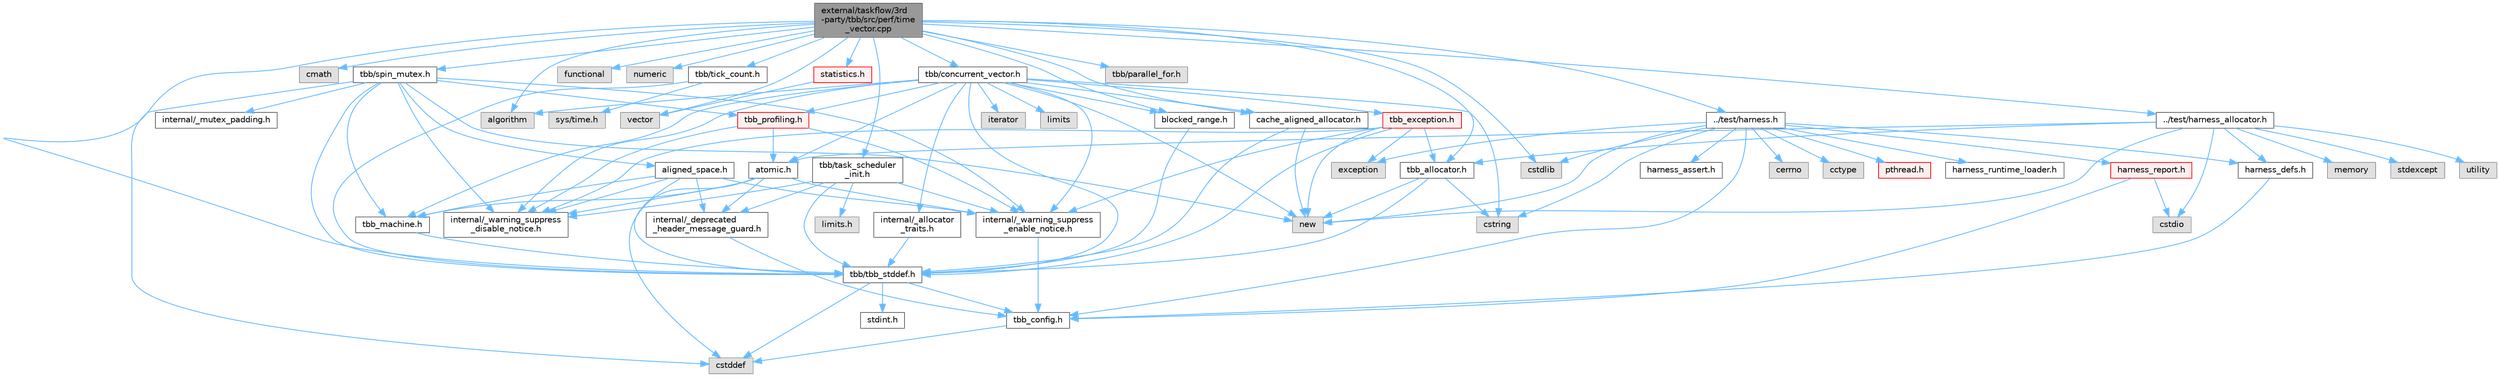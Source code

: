 digraph "external/taskflow/3rd-party/tbb/src/perf/time_vector.cpp"
{
 // LATEX_PDF_SIZE
  bgcolor="transparent";
  edge [fontname=Helvetica,fontsize=10,labelfontname=Helvetica,labelfontsize=10];
  node [fontname=Helvetica,fontsize=10,shape=box,height=0.2,width=0.4];
  Node1 [id="Node000001",label="external/taskflow/3rd\l-party/tbb/src/perf/time\l_vector.cpp",height=0.2,width=0.4,color="gray40", fillcolor="grey60", style="filled", fontcolor="black",tooltip=" "];
  Node1 -> Node2 [id="edge107_Node000001_Node000002",color="steelblue1",style="solid",tooltip=" "];
  Node2 [id="Node000002",label="cstdlib",height=0.2,width=0.4,color="grey60", fillcolor="#E0E0E0", style="filled",tooltip=" "];
  Node1 -> Node3 [id="edge108_Node000001_Node000003",color="steelblue1",style="solid",tooltip=" "];
  Node3 [id="Node000003",label="cmath",height=0.2,width=0.4,color="grey60", fillcolor="#E0E0E0", style="filled",tooltip=" "];
  Node1 -> Node4 [id="edge109_Node000001_Node000004",color="steelblue1",style="solid",tooltip=" "];
  Node4 [id="Node000004",label="vector",height=0.2,width=0.4,color="grey60", fillcolor="#E0E0E0", style="filled",tooltip=" "];
  Node1 -> Node5 [id="edge110_Node000001_Node000005",color="steelblue1",style="solid",tooltip=" "];
  Node5 [id="Node000005",label="algorithm",height=0.2,width=0.4,color="grey60", fillcolor="#E0E0E0", style="filled",tooltip=" "];
  Node1 -> Node6 [id="edge111_Node000001_Node000006",color="steelblue1",style="solid",tooltip=" "];
  Node6 [id="Node000006",label="functional",height=0.2,width=0.4,color="grey60", fillcolor="#E0E0E0", style="filled",tooltip=" "];
  Node1 -> Node7 [id="edge112_Node000001_Node000007",color="steelblue1",style="solid",tooltip=" "];
  Node7 [id="Node000007",label="numeric",height=0.2,width=0.4,color="grey60", fillcolor="#E0E0E0", style="filled",tooltip=" "];
  Node1 -> Node8 [id="edge113_Node000001_Node000008",color="steelblue1",style="solid",tooltip=" "];
  Node8 [id="Node000008",label="tbb/tbb_stddef.h",height=0.2,width=0.4,color="grey40", fillcolor="white", style="filled",URL="$tbb__stddef_8h.html",tooltip=" "];
  Node8 -> Node9 [id="edge114_Node000008_Node000009",color="steelblue1",style="solid",tooltip=" "];
  Node9 [id="Node000009",label="tbb_config.h",height=0.2,width=0.4,color="grey40", fillcolor="white", style="filled",URL="$tbb__config_8h.html",tooltip=" "];
  Node9 -> Node10 [id="edge115_Node000009_Node000010",color="steelblue1",style="solid",tooltip=" "];
  Node10 [id="Node000010",label="cstddef",height=0.2,width=0.4,color="grey60", fillcolor="#E0E0E0", style="filled",tooltip=" "];
  Node8 -> Node10 [id="edge116_Node000008_Node000010",color="steelblue1",style="solid",tooltip=" "];
  Node8 -> Node11 [id="edge117_Node000008_Node000011",color="steelblue1",style="solid",tooltip=" "];
  Node11 [id="Node000011",label="stdint.h",height=0.2,width=0.4,color="grey40", fillcolor="white", style="filled",URL="$stdint_8h.html",tooltip=" "];
  Node1 -> Node12 [id="edge118_Node000001_Node000012",color="steelblue1",style="solid",tooltip=" "];
  Node12 [id="Node000012",label="tbb/spin_mutex.h",height=0.2,width=0.4,color="grey40", fillcolor="white", style="filled",URL="$external_2taskflow_23rd-party_2tbb_2include_2tbb_2spin__mutex_8h.html",tooltip=" "];
  Node12 -> Node13 [id="edge119_Node000012_Node000013",color="steelblue1",style="solid",tooltip=" "];
  Node13 [id="Node000013",label="internal/_warning_suppress\l_enable_notice.h",height=0.2,width=0.4,color="grey40", fillcolor="white", style="filled",URL="$__warning__suppress__enable__notice_8h.html",tooltip=" "];
  Node13 -> Node9 [id="edge120_Node000013_Node000009",color="steelblue1",style="solid",tooltip=" "];
  Node12 -> Node10 [id="edge121_Node000012_Node000010",color="steelblue1",style="solid",tooltip=" "];
  Node12 -> Node14 [id="edge122_Node000012_Node000014",color="steelblue1",style="solid",tooltip=" "];
  Node14 [id="Node000014",label="new",height=0.2,width=0.4,color="grey60", fillcolor="#E0E0E0", style="filled",tooltip=" "];
  Node12 -> Node15 [id="edge123_Node000012_Node000015",color="steelblue1",style="solid",tooltip=" "];
  Node15 [id="Node000015",label="aligned_space.h",height=0.2,width=0.4,color="grey40", fillcolor="white", style="filled",URL="$aligned__space_8h.html",tooltip=" "];
  Node15 -> Node16 [id="edge124_Node000015_Node000016",color="steelblue1",style="solid",tooltip=" "];
  Node16 [id="Node000016",label="internal/_deprecated\l_header_message_guard.h",height=0.2,width=0.4,color="grey40", fillcolor="white", style="filled",URL="$__deprecated__header__message__guard_8h.html",tooltip=" "];
  Node16 -> Node9 [id="edge125_Node000016_Node000009",color="steelblue1",style="solid",tooltip=" "];
  Node15 -> Node13 [id="edge126_Node000015_Node000013",color="steelblue1",style="solid",tooltip=" "];
  Node15 -> Node8 [id="edge127_Node000015_Node000008",color="steelblue1",style="solid",tooltip=" "];
  Node15 -> Node17 [id="edge128_Node000015_Node000017",color="steelblue1",style="solid",tooltip=" "];
  Node17 [id="Node000017",label="tbb_machine.h",height=0.2,width=0.4,color="grey40", fillcolor="white", style="filled",URL="$tbb__machine_8h.html",tooltip=" "];
  Node17 -> Node8 [id="edge129_Node000017_Node000008",color="steelblue1",style="solid",tooltip=" "];
  Node15 -> Node18 [id="edge130_Node000015_Node000018",color="steelblue1",style="solid",tooltip=" "];
  Node18 [id="Node000018",label="internal/_warning_suppress\l_disable_notice.h",height=0.2,width=0.4,color="grey40", fillcolor="white", style="filled",URL="$__warning__suppress__disable__notice_8h.html",tooltip=" "];
  Node12 -> Node8 [id="edge131_Node000012_Node000008",color="steelblue1",style="solid",tooltip=" "];
  Node12 -> Node17 [id="edge132_Node000012_Node000017",color="steelblue1",style="solid",tooltip=" "];
  Node12 -> Node19 [id="edge133_Node000012_Node000019",color="steelblue1",style="solid",tooltip=" "];
  Node19 [id="Node000019",label="tbb_profiling.h",height=0.2,width=0.4,color="red", fillcolor="#FFF0F0", style="filled",URL="$tbb__profiling_8h.html",tooltip=" "];
  Node19 -> Node13 [id="edge134_Node000019_Node000013",color="steelblue1",style="solid",tooltip=" "];
  Node19 -> Node21 [id="edge135_Node000019_Node000021",color="steelblue1",style="solid",tooltip=" "];
  Node21 [id="Node000021",label="atomic.h",height=0.2,width=0.4,color="grey40", fillcolor="white", style="filled",URL="$external_2taskflow_23rd-party_2tbb_2include_2tbb_2atomic_8h.html",tooltip=" "];
  Node21 -> Node16 [id="edge136_Node000021_Node000016",color="steelblue1",style="solid",tooltip=" "];
  Node21 -> Node13 [id="edge137_Node000021_Node000013",color="steelblue1",style="solid",tooltip=" "];
  Node21 -> Node10 [id="edge138_Node000021_Node000010",color="steelblue1",style="solid",tooltip=" "];
  Node21 -> Node17 [id="edge139_Node000021_Node000017",color="steelblue1",style="solid",tooltip=" "];
  Node21 -> Node18 [id="edge140_Node000021_Node000018",color="steelblue1",style="solid",tooltip=" "];
  Node19 -> Node18 [id="edge141_Node000019_Node000018",color="steelblue1",style="solid",tooltip=" "];
  Node12 -> Node22 [id="edge142_Node000012_Node000022",color="steelblue1",style="solid",tooltip=" "];
  Node22 [id="Node000022",label="internal/_mutex_padding.h",height=0.2,width=0.4,color="grey40", fillcolor="white", style="filled",URL="$__mutex__padding_8h.html",tooltip=" "];
  Node12 -> Node18 [id="edge143_Node000012_Node000018",color="steelblue1",style="solid",tooltip=" "];
  Node1 -> Node23 [id="edge144_Node000001_Node000023",color="steelblue1",style="solid",tooltip=" "];
  Node23 [id="Node000023",label="tbb/concurrent_vector.h",height=0.2,width=0.4,color="grey40", fillcolor="white", style="filled",URL="$concurrent__vector_8h.html",tooltip=" "];
  Node23 -> Node13 [id="edge145_Node000023_Node000013",color="steelblue1",style="solid",tooltip=" "];
  Node23 -> Node8 [id="edge146_Node000023_Node000008",color="steelblue1",style="solid",tooltip=" "];
  Node23 -> Node24 [id="edge147_Node000023_Node000024",color="steelblue1",style="solid",tooltip=" "];
  Node24 [id="Node000024",label="tbb_exception.h",height=0.2,width=0.4,color="red", fillcolor="#FFF0F0", style="filled",URL="$tbb__exception_8h.html",tooltip=" "];
  Node24 -> Node13 [id="edge148_Node000024_Node000013",color="steelblue1",style="solid",tooltip=" "];
  Node24 -> Node8 [id="edge149_Node000024_Node000008",color="steelblue1",style="solid",tooltip=" "];
  Node24 -> Node25 [id="edge150_Node000024_Node000025",color="steelblue1",style="solid",tooltip=" "];
  Node25 [id="Node000025",label="exception",height=0.2,width=0.4,color="grey60", fillcolor="#E0E0E0", style="filled",tooltip=" "];
  Node24 -> Node14 [id="edge151_Node000024_Node000014",color="steelblue1",style="solid",tooltip=" "];
  Node24 -> Node27 [id="edge152_Node000024_Node000027",color="steelblue1",style="solid",tooltip=" "];
  Node27 [id="Node000027",label="tbb_allocator.h",height=0.2,width=0.4,color="grey40", fillcolor="white", style="filled",URL="$tbb__allocator_8h.html",tooltip=" "];
  Node27 -> Node8 [id="edge153_Node000027_Node000008",color="steelblue1",style="solid",tooltip=" "];
  Node27 -> Node14 [id="edge154_Node000027_Node000014",color="steelblue1",style="solid",tooltip=" "];
  Node27 -> Node28 [id="edge155_Node000027_Node000028",color="steelblue1",style="solid",tooltip=" "];
  Node28 [id="Node000028",label="cstring",height=0.2,width=0.4,color="grey60", fillcolor="#E0E0E0", style="filled",tooltip=" "];
  Node24 -> Node18 [id="edge156_Node000024_Node000018",color="steelblue1",style="solid",tooltip=" "];
  Node23 -> Node21 [id="edge157_Node000023_Node000021",color="steelblue1",style="solid",tooltip=" "];
  Node23 -> Node30 [id="edge158_Node000023_Node000030",color="steelblue1",style="solid",tooltip=" "];
  Node30 [id="Node000030",label="cache_aligned_allocator.h",height=0.2,width=0.4,color="grey40", fillcolor="white", style="filled",URL="$cache__aligned__allocator_8h.html",tooltip=" "];
  Node30 -> Node14 [id="edge159_Node000030_Node000014",color="steelblue1",style="solid",tooltip=" "];
  Node30 -> Node8 [id="edge160_Node000030_Node000008",color="steelblue1",style="solid",tooltip=" "];
  Node23 -> Node31 [id="edge161_Node000023_Node000031",color="steelblue1",style="solid",tooltip=" "];
  Node31 [id="Node000031",label="blocked_range.h",height=0.2,width=0.4,color="grey40", fillcolor="white", style="filled",URL="$blocked__range_8h.html",tooltip=" "];
  Node31 -> Node8 [id="edge162_Node000031_Node000008",color="steelblue1",style="solid",tooltip=" "];
  Node23 -> Node17 [id="edge163_Node000023_Node000017",color="steelblue1",style="solid",tooltip=" "];
  Node23 -> Node19 [id="edge164_Node000023_Node000019",color="steelblue1",style="solid",tooltip=" "];
  Node23 -> Node14 [id="edge165_Node000023_Node000014",color="steelblue1",style="solid",tooltip=" "];
  Node23 -> Node28 [id="edge166_Node000023_Node000028",color="steelblue1",style="solid",tooltip=" "];
  Node23 -> Node5 [id="edge167_Node000023_Node000005",color="steelblue1",style="solid",tooltip=" "];
  Node23 -> Node32 [id="edge168_Node000023_Node000032",color="steelblue1",style="solid",tooltip=" "];
  Node32 [id="Node000032",label="iterator",height=0.2,width=0.4,color="grey60", fillcolor="#E0E0E0", style="filled",tooltip=" "];
  Node23 -> Node33 [id="edge169_Node000023_Node000033",color="steelblue1",style="solid",tooltip=" "];
  Node33 [id="Node000033",label="internal/_allocator\l_traits.h",height=0.2,width=0.4,color="grey40", fillcolor="white", style="filled",URL="$__allocator__traits_8h.html",tooltip=" "];
  Node33 -> Node8 [id="edge170_Node000033_Node000008",color="steelblue1",style="solid",tooltip=" "];
  Node23 -> Node34 [id="edge171_Node000023_Node000034",color="steelblue1",style="solid",tooltip=" "];
  Node34 [id="Node000034",label="limits",height=0.2,width=0.4,color="grey60", fillcolor="#E0E0E0", style="filled",tooltip=" "];
  Node23 -> Node18 [id="edge172_Node000023_Node000018",color="steelblue1",style="solid",tooltip=" "];
  Node1 -> Node27 [id="edge173_Node000001_Node000027",color="steelblue1",style="solid",tooltip=" "];
  Node1 -> Node30 [id="edge174_Node000001_Node000030",color="steelblue1",style="solid",tooltip=" "];
  Node1 -> Node35 [id="edge175_Node000001_Node000035",color="steelblue1",style="solid",tooltip=" "];
  Node35 [id="Node000035",label="tbb/task_scheduler\l_init.h",height=0.2,width=0.4,color="grey40", fillcolor="white", style="filled",URL="$task__scheduler__init_8h.html",tooltip=" "];
  Node35 -> Node16 [id="edge176_Node000035_Node000016",color="steelblue1",style="solid",tooltip=" "];
  Node35 -> Node13 [id="edge177_Node000035_Node000013",color="steelblue1",style="solid",tooltip=" "];
  Node35 -> Node8 [id="edge178_Node000035_Node000008",color="steelblue1",style="solid",tooltip=" "];
  Node35 -> Node36 [id="edge179_Node000035_Node000036",color="steelblue1",style="solid",tooltip=" "];
  Node36 [id="Node000036",label="limits.h",height=0.2,width=0.4,color="grey60", fillcolor="#E0E0E0", style="filled",tooltip=" "];
  Node35 -> Node18 [id="edge180_Node000035_Node000018",color="steelblue1",style="solid",tooltip=" "];
  Node1 -> Node37 [id="edge181_Node000001_Node000037",color="steelblue1",style="solid",tooltip=" "];
  Node37 [id="Node000037",label="tbb/parallel_for.h",height=0.2,width=0.4,color="grey60", fillcolor="#E0E0E0", style="filled",tooltip=" "];
  Node1 -> Node38 [id="edge182_Node000001_Node000038",color="steelblue1",style="solid",tooltip=" "];
  Node38 [id="Node000038",label="tbb/tick_count.h",height=0.2,width=0.4,color="grey40", fillcolor="white", style="filled",URL="$tick__count_8h.html",tooltip=" "];
  Node38 -> Node8 [id="edge183_Node000038_Node000008",color="steelblue1",style="solid",tooltip=" "];
  Node38 -> Node39 [id="edge184_Node000038_Node000039",color="steelblue1",style="solid",tooltip=" "];
  Node39 [id="Node000039",label="sys/time.h",height=0.2,width=0.4,color="grey60", fillcolor="#E0E0E0", style="filled",tooltip=" "];
  Node1 -> Node31 [id="edge185_Node000001_Node000031",color="steelblue1",style="solid",tooltip=" "];
  Node1 -> Node40 [id="edge186_Node000001_Node000040",color="steelblue1",style="solid",tooltip=" "];
  Node40 [id="Node000040",label="../test/harness.h",height=0.2,width=0.4,color="grey40", fillcolor="white", style="filled",URL="$harness_8h.html",tooltip=" "];
  Node40 -> Node9 [id="edge187_Node000040_Node000009",color="steelblue1",style="solid",tooltip=" "];
  Node40 -> Node41 [id="edge188_Node000040_Node000041",color="steelblue1",style="solid",tooltip=" "];
  Node41 [id="Node000041",label="harness_defs.h",height=0.2,width=0.4,color="grey40", fillcolor="white", style="filled",URL="$harness__defs_8h.html",tooltip=" "];
  Node41 -> Node9 [id="edge189_Node000041_Node000009",color="steelblue1",style="solid",tooltip=" "];
  Node40 -> Node2 [id="edge190_Node000040_Node000002",color="steelblue1",style="solid",tooltip=" "];
  Node40 -> Node28 [id="edge191_Node000040_Node000028",color="steelblue1",style="solid",tooltip=" "];
  Node40 -> Node42 [id="edge192_Node000040_Node000042",color="steelblue1",style="solid",tooltip=" "];
  Node42 [id="Node000042",label="cerrno",height=0.2,width=0.4,color="grey60", fillcolor="#E0E0E0", style="filled",tooltip=" "];
  Node40 -> Node43 [id="edge193_Node000040_Node000043",color="steelblue1",style="solid",tooltip=" "];
  Node43 [id="Node000043",label="cctype",height=0.2,width=0.4,color="grey60", fillcolor="#E0E0E0", style="filled",tooltip=" "];
  Node40 -> Node14 [id="edge194_Node000040_Node000014",color="steelblue1",style="solid",tooltip=" "];
  Node40 -> Node44 [id="edge195_Node000040_Node000044",color="steelblue1",style="solid",tooltip=" "];
  Node44 [id="Node000044",label="pthread.h",height=0.2,width=0.4,color="red", fillcolor="#FFF0F0", style="filled",URL="$pthread_8h.html",tooltip=" "];
  Node40 -> Node88 [id="edge196_Node000040_Node000088",color="steelblue1",style="solid",tooltip=" "];
  Node88 [id="Node000088",label="harness_runtime_loader.h",height=0.2,width=0.4,color="grey40", fillcolor="white", style="filled",URL="$harness__runtime__loader_8h.html",tooltip=" "];
  Node40 -> Node89 [id="edge197_Node000040_Node000089",color="steelblue1",style="solid",tooltip=" "];
  Node89 [id="Node000089",label="harness_report.h",height=0.2,width=0.4,color="red", fillcolor="#FFF0F0", style="filled",URL="$harness__report_8h.html",tooltip=" "];
  Node89 -> Node90 [id="edge198_Node000089_Node000090",color="steelblue1",style="solid",tooltip=" "];
  Node90 [id="Node000090",label="cstdio",height=0.2,width=0.4,color="grey60", fillcolor="#E0E0E0", style="filled",tooltip=" "];
  Node89 -> Node9 [id="edge199_Node000089_Node000009",color="steelblue1",style="solid",tooltip=" "];
  Node40 -> Node25 [id="edge200_Node000040_Node000025",color="steelblue1",style="solid",tooltip=" "];
  Node40 -> Node92 [id="edge201_Node000040_Node000092",color="steelblue1",style="solid",tooltip=" "];
  Node92 [id="Node000092",label="harness_assert.h",height=0.2,width=0.4,color="grey40", fillcolor="white", style="filled",URL="$harness__assert_8h.html",tooltip=" "];
  Node1 -> Node93 [id="edge202_Node000001_Node000093",color="steelblue1",style="solid",tooltip=" "];
  Node93 [id="Node000093",label="../test/harness_allocator.h",height=0.2,width=0.4,color="grey40", fillcolor="white", style="filled",URL="$harness__allocator_8h.html",tooltip=" "];
  Node93 -> Node41 [id="edge203_Node000093_Node000041",color="steelblue1",style="solid",tooltip=" "];
  Node93 -> Node58 [id="edge204_Node000093_Node000058",color="steelblue1",style="solid",tooltip=" "];
  Node58 [id="Node000058",label="memory",height=0.2,width=0.4,color="grey60", fillcolor="#E0E0E0", style="filled",tooltip=" "];
  Node93 -> Node14 [id="edge205_Node000093_Node000014",color="steelblue1",style="solid",tooltip=" "];
  Node93 -> Node90 [id="edge206_Node000093_Node000090",color="steelblue1",style="solid",tooltip=" "];
  Node93 -> Node57 [id="edge207_Node000093_Node000057",color="steelblue1",style="solid",tooltip=" "];
  Node57 [id="Node000057",label="stdexcept",height=0.2,width=0.4,color="grey60", fillcolor="#E0E0E0", style="filled",tooltip=" "];
  Node93 -> Node80 [id="edge208_Node000093_Node000080",color="steelblue1",style="solid",tooltip=" "];
  Node80 [id="Node000080",label="utility",height=0.2,width=0.4,color="grey60", fillcolor="#E0E0E0", style="filled",tooltip=" "];
  Node93 -> Node21 [id="edge209_Node000093_Node000021",color="steelblue1",style="solid",tooltip=" "];
  Node93 -> Node27 [id="edge210_Node000093_Node000027",color="steelblue1",style="solid",tooltip=" "];
  Node1 -> Node94 [id="edge211_Node000001_Node000094",color="steelblue1",style="solid",tooltip=" "];
  Node94 [id="Node000094",label="statistics.h",height=0.2,width=0.4,color="red", fillcolor="#FFF0F0", style="filled",URL="$perf_2statistics_8h.html",tooltip=" "];
  Node94 -> Node4 [id="edge212_Node000094_Node000004",color="steelblue1",style="solid",tooltip=" "];
}
